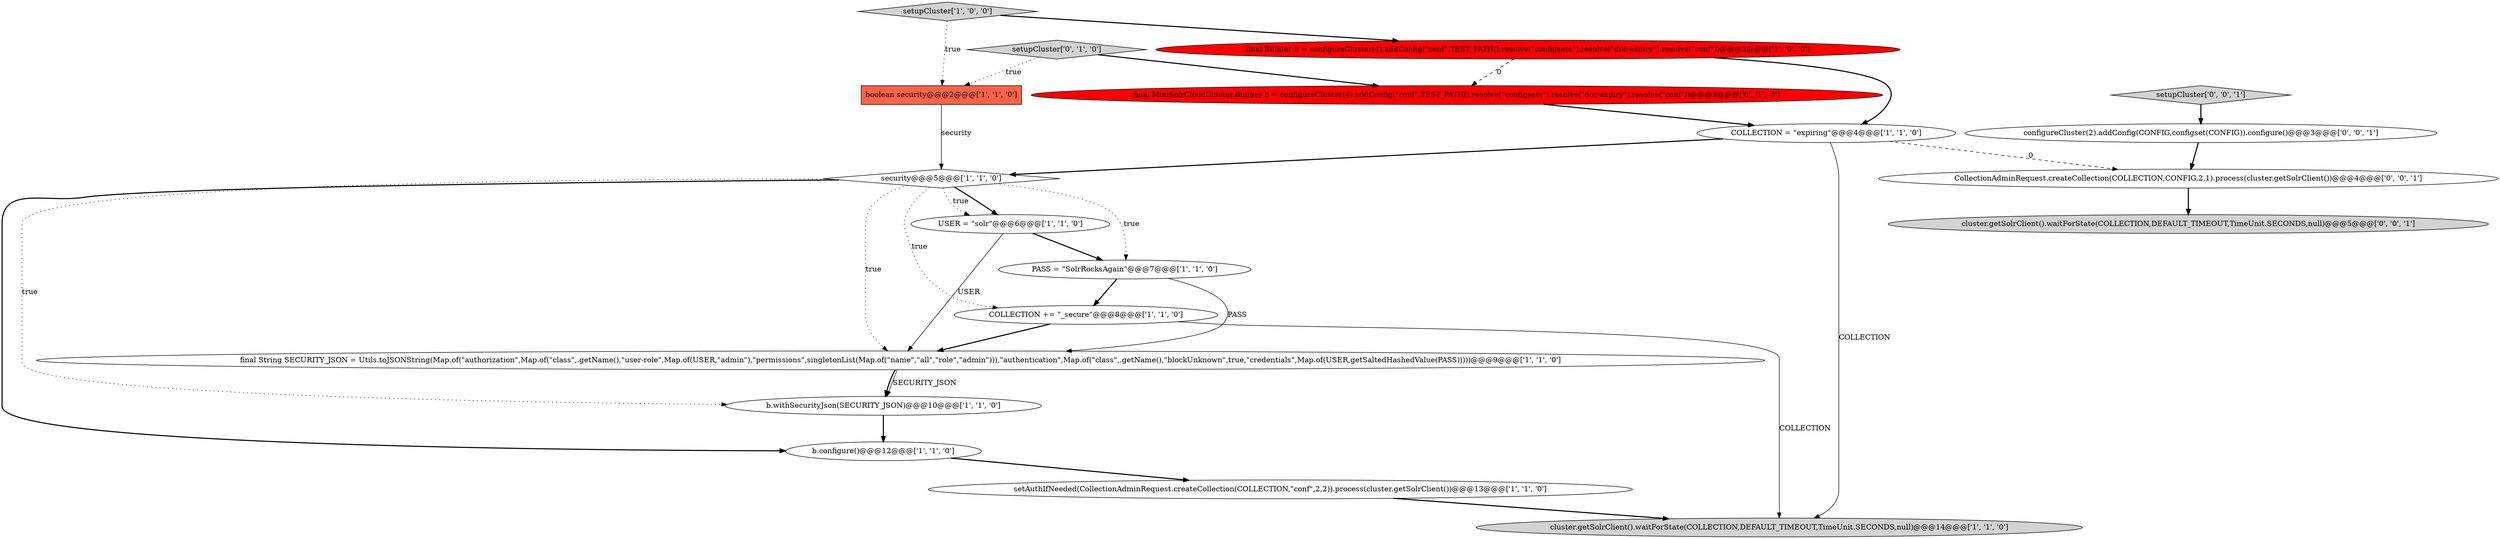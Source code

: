 digraph {
5 [style = filled, label = "final String SECURITY_JSON = Utils.toJSONString(Map.of(\"authorization\",Map.of(\"class\",.getName(),\"user-role\",Map.of(USER,\"admin\"),\"permissions\",singletonList(Map.of(\"name\",\"all\",\"role\",\"admin\"))),\"authentication\",Map.of(\"class\",.getName(),\"blockUnknown\",true,\"credentials\",Map.of(USER,getSaltedHashedValue(PASS)))))@@@9@@@['1', '1', '0']", fillcolor = white, shape = ellipse image = "AAA0AAABBB1BBB"];
11 [style = filled, label = "COLLECTION += \"_secure\"@@@8@@@['1', '1', '0']", fillcolor = white, shape = ellipse image = "AAA0AAABBB1BBB"];
3 [style = filled, label = "boolean security@@@2@@@['1', '1', '0']", fillcolor = tomato, shape = box image = "AAA0AAABBB1BBB"];
10 [style = filled, label = "security@@@5@@@['1', '1', '0']", fillcolor = white, shape = diamond image = "AAA0AAABBB1BBB"];
8 [style = filled, label = "final Builder b = configureCluster(4).addConfig(\"conf\",TEST_PATH().resolve(\"configsets\").resolve(\"doc-expiry\").resolve(\"conf\"))@@@3@@@['1', '0', '0']", fillcolor = red, shape = ellipse image = "AAA1AAABBB1BBB"];
1 [style = filled, label = "setupCluster['1', '0', '0']", fillcolor = lightgray, shape = diamond image = "AAA0AAABBB1BBB"];
16 [style = filled, label = "cluster.getSolrClient().waitForState(COLLECTION,DEFAULT_TIMEOUT,TimeUnit.SECONDS,null)@@@5@@@['0', '0', '1']", fillcolor = lightgray, shape = ellipse image = "AAA0AAABBB3BBB"];
9 [style = filled, label = "COLLECTION = \"expiring\"@@@4@@@['1', '1', '0']", fillcolor = white, shape = ellipse image = "AAA0AAABBB1BBB"];
15 [style = filled, label = "configureCluster(2).addConfig(CONFIG,configset(CONFIG)).configure()@@@3@@@['0', '0', '1']", fillcolor = white, shape = ellipse image = "AAA0AAABBB3BBB"];
4 [style = filled, label = "USER = \"solr\"@@@6@@@['1', '1', '0']", fillcolor = white, shape = ellipse image = "AAA0AAABBB1BBB"];
2 [style = filled, label = "PASS = \"SolrRocksAgain\"@@@7@@@['1', '1', '0']", fillcolor = white, shape = ellipse image = "AAA0AAABBB1BBB"];
18 [style = filled, label = "CollectionAdminRequest.createCollection(COLLECTION,CONFIG,2,1).process(cluster.getSolrClient())@@@4@@@['0', '0', '1']", fillcolor = white, shape = ellipse image = "AAA0AAABBB3BBB"];
12 [style = filled, label = "cluster.getSolrClient().waitForState(COLLECTION,DEFAULT_TIMEOUT,TimeUnit.SECONDS,null)@@@14@@@['1', '1', '0']", fillcolor = lightgray, shape = ellipse image = "AAA0AAABBB1BBB"];
13 [style = filled, label = "setupCluster['0', '1', '0']", fillcolor = lightgray, shape = diamond image = "AAA0AAABBB2BBB"];
17 [style = filled, label = "setupCluster['0', '0', '1']", fillcolor = lightgray, shape = diamond image = "AAA0AAABBB3BBB"];
0 [style = filled, label = "b.withSecurityJson(SECURITY_JSON)@@@10@@@['1', '1', '0']", fillcolor = white, shape = ellipse image = "AAA0AAABBB1BBB"];
6 [style = filled, label = "setAuthIfNeeded(CollectionAdminRequest.createCollection(COLLECTION,\"conf\",2,2)).process(cluster.getSolrClient())@@@13@@@['1', '1', '0']", fillcolor = white, shape = ellipse image = "AAA0AAABBB1BBB"];
14 [style = filled, label = "final MiniSolrCloudCluster.Builder b = configureCluster(4).addConfig(\"conf\",TEST_PATH().resolve(\"configsets\").resolve(\"doc-expiry\").resolve(\"conf\"))@@@3@@@['0', '1', '0']", fillcolor = red, shape = ellipse image = "AAA1AAABBB2BBB"];
7 [style = filled, label = "b.configure()@@@12@@@['1', '1', '0']", fillcolor = white, shape = ellipse image = "AAA0AAABBB1BBB"];
1->8 [style = bold, label=""];
13->3 [style = dotted, label="true"];
2->5 [style = solid, label="PASS"];
9->18 [style = dashed, label="0"];
11->12 [style = solid, label="COLLECTION"];
3->10 [style = solid, label="security"];
4->2 [style = bold, label=""];
9->10 [style = bold, label=""];
8->14 [style = dashed, label="0"];
10->5 [style = dotted, label="true"];
10->7 [style = bold, label=""];
15->18 [style = bold, label=""];
0->7 [style = bold, label=""];
1->3 [style = dotted, label="true"];
11->5 [style = bold, label=""];
18->16 [style = bold, label=""];
5->0 [style = bold, label=""];
10->2 [style = dotted, label="true"];
10->11 [style = dotted, label="true"];
7->6 [style = bold, label=""];
8->9 [style = bold, label=""];
17->15 [style = bold, label=""];
10->4 [style = bold, label=""];
10->0 [style = dotted, label="true"];
14->9 [style = bold, label=""];
10->4 [style = dotted, label="true"];
4->5 [style = solid, label="USER"];
9->12 [style = solid, label="COLLECTION"];
13->14 [style = bold, label=""];
5->0 [style = solid, label="SECURITY_JSON"];
2->11 [style = bold, label=""];
6->12 [style = bold, label=""];
}

